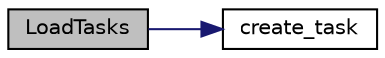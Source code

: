 digraph "LoadTasks"
{
 // LATEX_PDF_SIZE
  edge [fontname="Helvetica",fontsize="10",labelfontname="Helvetica",labelfontsize="10"];
  node [fontname="Helvetica",fontsize="10",shape=record];
  rankdir="LR";
  Node1 [label="LoadTasks",height=0.2,width=0.4,color="black", fillcolor="grey75", style="filled", fontcolor="black",tooltip=" "];
  Node1 -> Node2 [color="midnightblue",fontsize="10",style="solid",fontname="Helvetica"];
  Node2 [label="create_task",height=0.2,width=0.4,color="black", fillcolor="white", style="filled",URL="$_tasks_8c.html#af450d3fb297aa88a976268853f3a900e",tooltip=" "];
}
